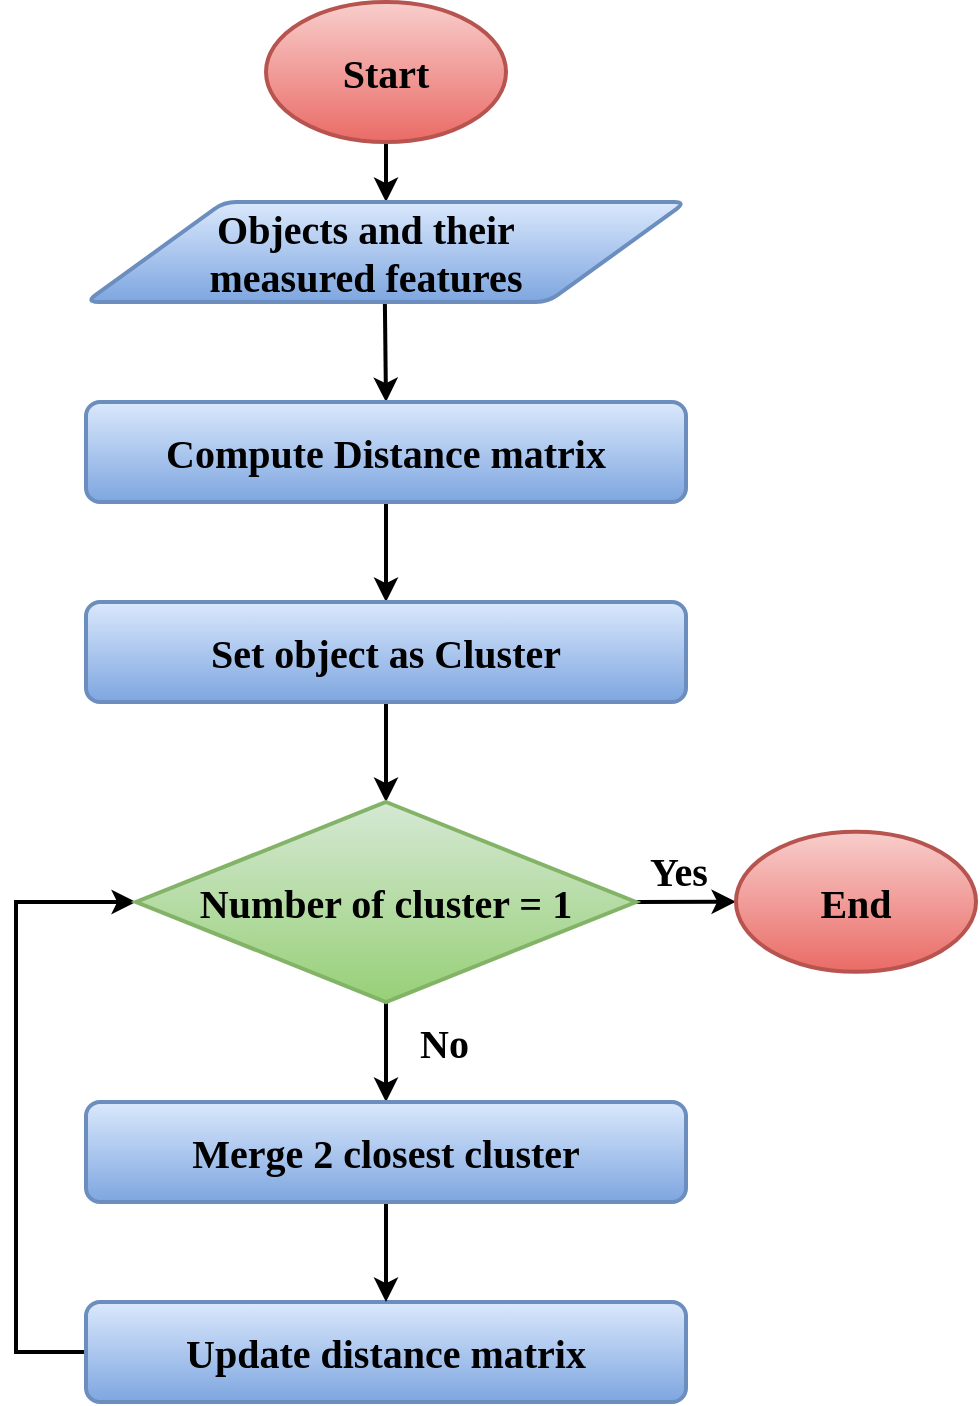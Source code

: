 <mxfile version="10.6.0" type="device"><diagram id="DhWtkwPJa7fRTejCvrxy" name="Page-1"><mxGraphModel dx="1417" dy="719" grid="1" gridSize="10" guides="1" tooltips="1" connect="1" arrows="1" fold="1" page="1" pageScale="1" pageWidth="850" pageHeight="1100" math="0" shadow="0"><root><mxCell id="0"/><mxCell id="1" parent="0"/><mxCell id="wvAuHVtc5rPMzB1xjwi7-3" value="" style="edgeStyle=none;rounded=0;orthogonalLoop=1;jettySize=auto;html=1;strokeWidth=2;" edge="1" parent="1" source="wvAuHVtc5rPMzB1xjwi7-4"><mxGeometry relative="1" as="geometry"><mxPoint x="385" y="250" as="targetPoint"/></mxGeometry></mxCell><mxCell id="wvAuHVtc5rPMzB1xjwi7-4" value="&lt;font style=&quot;font-size: 20px&quot; face=&quot;Times New Roman&quot;&gt;&lt;b&gt;Start&lt;/b&gt;&lt;/font&gt;" style="strokeWidth=2;html=1;shape=mxgraph.flowchart.start_1;whiteSpace=wrap;fillColor=#f8cecc;strokeColor=#b85450;gradientColor=#ea6b66;" vertex="1" parent="1"><mxGeometry x="325" y="150" width="120" height="70" as="geometry"/></mxCell><mxCell id="wvAuHVtc5rPMzB1xjwi7-5" style="edgeStyle=none;rounded=0;orthogonalLoop=1;jettySize=auto;html=1;exitX=0.5;exitY=1;exitDx=0;exitDy=0;entryX=0.5;entryY=0;entryDx=0;entryDy=0;strokeWidth=2;" edge="1" parent="1" target="wvAuHVtc5rPMzB1xjwi7-8"><mxGeometry relative="1" as="geometry"><mxPoint x="384.429" y="299.571" as="sourcePoint"/></mxGeometry></mxCell><mxCell id="wvAuHVtc5rPMzB1xjwi7-7" style="edgeStyle=none;rounded=0;orthogonalLoop=1;jettySize=auto;html=1;exitX=0.5;exitY=1;exitDx=0;exitDy=0;entryX=0.5;entryY=0;entryDx=0;entryDy=0;strokeWidth=2;" edge="1" parent="1" source="wvAuHVtc5rPMzB1xjwi7-8" target="wvAuHVtc5rPMzB1xjwi7-19"><mxGeometry relative="1" as="geometry"/></mxCell><mxCell id="wvAuHVtc5rPMzB1xjwi7-8" value="&lt;font style=&quot;font-size: 20px&quot; face=&quot;Times New Roman&quot;&gt;&lt;b&gt;Compute Distance matrix&lt;/b&gt;&lt;/font&gt;" style="rounded=1;whiteSpace=wrap;html=1;absoluteArcSize=1;arcSize=14;strokeWidth=2;fillColor=#dae8fc;strokeColor=#6c8ebf;gradientColor=#7ea6e0;" vertex="1" parent="1"><mxGeometry x="235" y="350" width="300" height="50" as="geometry"/></mxCell><mxCell id="wvAuHVtc5rPMzB1xjwi7-31" style="edgeStyle=orthogonalEdgeStyle;rounded=0;orthogonalLoop=1;jettySize=auto;html=1;exitX=0;exitY=0.5;exitDx=0;exitDy=0;strokeColor=#000000;strokeWidth=2;entryX=0;entryY=0.5;entryDx=0;entryDy=0;entryPerimeter=0;" edge="1" parent="1" source="wvAuHVtc5rPMzB1xjwi7-12" target="wvAuHVtc5rPMzB1xjwi7-22"><mxGeometry relative="1" as="geometry"><mxPoint x="130" y="574.127" as="targetPoint"/><Array as="points"><mxPoint x="200" y="825"/><mxPoint x="200" y="600"/></Array></mxGeometry></mxCell><mxCell id="wvAuHVtc5rPMzB1xjwi7-12" value="&lt;b&gt;&lt;font style=&quot;font-size: 20px&quot; face=&quot;Times New Roman&quot;&gt;Update distance matrix&lt;/font&gt;&lt;/b&gt;&lt;br&gt;" style="rounded=1;whiteSpace=wrap;html=1;absoluteArcSize=1;arcSize=14;strokeWidth=2;fillColor=#dae8fc;strokeColor=#6c8ebf;gradientColor=#7ea6e0;" vertex="1" parent="1"><mxGeometry x="235" y="800" width="300" height="50" as="geometry"/></mxCell><mxCell id="wvAuHVtc5rPMzB1xjwi7-18" style="edgeStyle=none;rounded=0;orthogonalLoop=1;jettySize=auto;html=1;exitX=0.5;exitY=1;exitDx=0;exitDy=0;entryX=0.5;entryY=0;entryDx=0;entryDy=0;strokeWidth=2;entryPerimeter=0;" edge="1" parent="1" source="wvAuHVtc5rPMzB1xjwi7-19" target="wvAuHVtc5rPMzB1xjwi7-22"><mxGeometry relative="1" as="geometry"><mxPoint x="384.429" y="549.571" as="targetPoint"/></mxGeometry></mxCell><mxCell id="wvAuHVtc5rPMzB1xjwi7-19" value="&lt;b&gt;&lt;font style=&quot;font-size: 20px&quot; face=&quot;Times New Roman&quot;&gt;Set object as Cluster&lt;/font&gt;&lt;/b&gt;&lt;br&gt;" style="rounded=1;whiteSpace=wrap;html=1;absoluteArcSize=1;arcSize=14;strokeWidth=2;fillColor=#dae8fc;strokeColor=#6c8ebf;gradientColor=#7ea6e0;" vertex="1" parent="1"><mxGeometry x="235" y="450" width="300" height="50" as="geometry"/></mxCell><mxCell id="wvAuHVtc5rPMzB1xjwi7-20" value="" style="verticalLabelPosition=bottom;verticalAlign=top;html=1;strokeWidth=2;shape=parallelogram;perimeter=parallelogramPerimeter;whiteSpace=wrap;rounded=1;arcSize=12;size=0.23;fillColor=#dae8fc;strokeColor=#6c8ebf;gradientColor=#7ea6e0;" vertex="1" parent="1"><mxGeometry x="235" y="250" width="300" height="50" as="geometry"/></mxCell><mxCell id="wvAuHVtc5rPMzB1xjwi7-21" value="&lt;font style=&quot;font-size: 20px&quot; face=&quot;Times New Roman&quot;&gt;&lt;b&gt;Objects and their measured features&lt;/b&gt;&lt;/font&gt;" style="text;html=1;strokeColor=none;fillColor=none;align=center;verticalAlign=middle;whiteSpace=wrap;rounded=0;" vertex="1" parent="1"><mxGeometry x="265" y="265" width="220" height="20" as="geometry"/></mxCell><mxCell id="wvAuHVtc5rPMzB1xjwi7-24" style="rounded=0;orthogonalLoop=1;jettySize=auto;html=1;exitX=1;exitY=0.5;exitDx=0;exitDy=0;exitPerimeter=0;strokeWidth=2;strokeColor=#000000;entryX=0;entryY=0.5;entryDx=0;entryDy=0;entryPerimeter=0;" edge="1" parent="1" source="wvAuHVtc5rPMzB1xjwi7-22" target="wvAuHVtc5rPMzB1xjwi7-25"><mxGeometry relative="1" as="geometry"><mxPoint x="560" y="599.571" as="targetPoint"/></mxGeometry></mxCell><mxCell id="wvAuHVtc5rPMzB1xjwi7-28" style="edgeStyle=none;rounded=0;orthogonalLoop=1;jettySize=auto;html=1;exitX=0.5;exitY=1;exitDx=0;exitDy=0;exitPerimeter=0;entryX=0.5;entryY=0;entryDx=0;entryDy=0;strokeColor=#000000;strokeWidth=2;" edge="1" parent="1" source="wvAuHVtc5rPMzB1xjwi7-22" target="wvAuHVtc5rPMzB1xjwi7-27"><mxGeometry relative="1" as="geometry"/></mxCell><mxCell id="wvAuHVtc5rPMzB1xjwi7-22" value="&lt;font style=&quot;font-size: 20px&quot; face=&quot;Times New Roman&quot;&gt;&lt;b&gt;Number of cluster = 1&lt;/b&gt;&lt;/font&gt;" style="strokeWidth=2;html=1;shape=mxgraph.flowchart.decision;whiteSpace=wrap;fillColor=#d5e8d4;strokeColor=#82b366;gradientColor=#97d077;" vertex="1" parent="1"><mxGeometry x="260" y="550" width="250" height="100" as="geometry"/></mxCell><mxCell id="wvAuHVtc5rPMzB1xjwi7-25" value="&lt;b&gt;&lt;font face=&quot;Times New Roman&quot; style=&quot;font-size: 20px&quot;&gt;End&lt;br&gt;&lt;/font&gt;&lt;/b&gt;" style="strokeWidth=2;html=1;shape=mxgraph.flowchart.start_1;whiteSpace=wrap;fillColor=#f8cecc;strokeColor=#b85450;gradientColor=#ea6b66;" vertex="1" parent="1"><mxGeometry x="560" y="564.833" width="120" height="70" as="geometry"/></mxCell><mxCell id="wvAuHVtc5rPMzB1xjwi7-26" value="&lt;font face=&quot;Times New Roman&quot; size=&quot;1&quot;&gt;&lt;b style=&quot;font-size: 20px&quot;&gt;Yes&lt;/b&gt;&lt;/font&gt;" style="text;html=1;resizable=0;points=[];autosize=1;align=left;verticalAlign=top;spacingTop=-4;" vertex="1" parent="1"><mxGeometry x="515" y="570" width="40" height="20" as="geometry"/></mxCell><mxCell id="wvAuHVtc5rPMzB1xjwi7-30" style="edgeStyle=none;rounded=0;orthogonalLoop=1;jettySize=auto;html=1;exitX=0.5;exitY=1;exitDx=0;exitDy=0;entryX=0.5;entryY=0;entryDx=0;entryDy=0;strokeColor=#000000;strokeWidth=2;" edge="1" parent="1" source="wvAuHVtc5rPMzB1xjwi7-27" target="wvAuHVtc5rPMzB1xjwi7-12"><mxGeometry relative="1" as="geometry"/></mxCell><mxCell id="wvAuHVtc5rPMzB1xjwi7-27" value="&lt;b&gt;&lt;font style=&quot;font-size: 20px&quot; face=&quot;Times New Roman&quot;&gt;Merge 2 closest cluster&lt;/font&gt;&lt;/b&gt;&lt;br&gt;" style="rounded=1;whiteSpace=wrap;html=1;absoluteArcSize=1;arcSize=14;strokeWidth=2;fillColor=#dae8fc;strokeColor=#6c8ebf;gradientColor=#7ea6e0;" vertex="1" parent="1"><mxGeometry x="235" y="700" width="300" height="50" as="geometry"/></mxCell><mxCell id="wvAuHVtc5rPMzB1xjwi7-29" value="&lt;font style=&quot;font-size: 20px&quot; face=&quot;Times New Roman&quot;&gt;&lt;b&gt;No&lt;/b&gt;&lt;/font&gt;" style="text;html=1;resizable=0;points=[];autosize=1;align=left;verticalAlign=top;spacingTop=-4;" vertex="1" parent="1"><mxGeometry x="400" y="656" width="40" height="20" as="geometry"/></mxCell></root></mxGraphModel></diagram></mxfile>